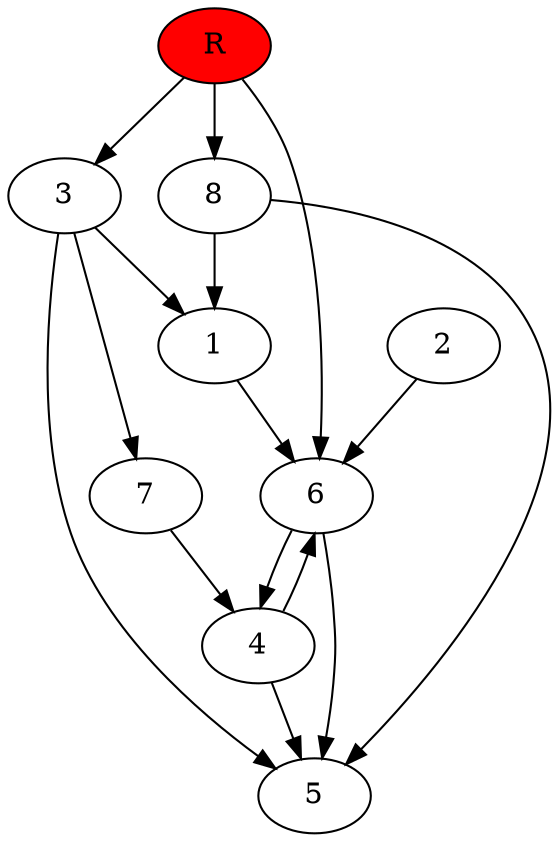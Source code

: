 digraph prb27141 {
	1
	2
	3
	4
	5
	6
	7
	8
	R [fillcolor="#ff0000" style=filled]
	1 -> 6
	2 -> 6
	3 -> 1
	3 -> 5
	3 -> 7
	4 -> 5
	4 -> 6
	6 -> 4
	6 -> 5
	7 -> 4
	8 -> 1
	8 -> 5
	R -> 3
	R -> 6
	R -> 8
}
